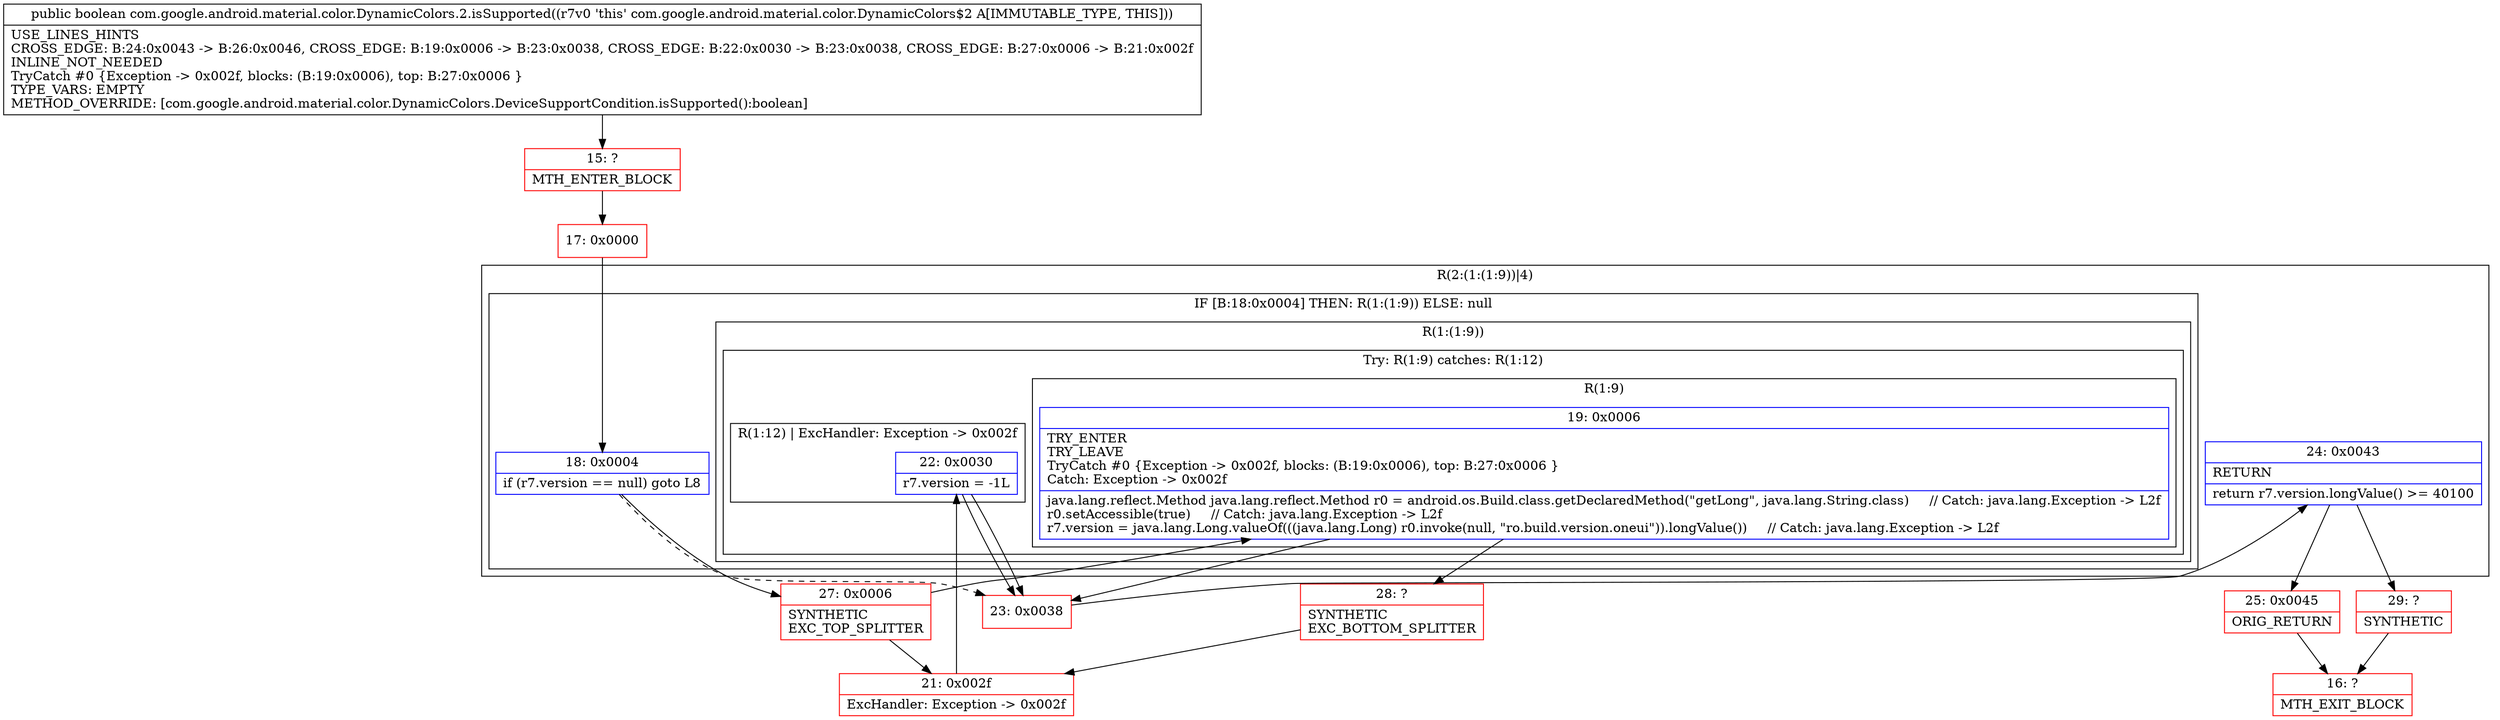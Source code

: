 digraph "CFG forcom.google.android.material.color.DynamicColors.2.isSupported()Z" {
subgraph cluster_Region_894164425 {
label = "R(2:(1:(1:9))|4)";
node [shape=record,color=blue];
subgraph cluster_IfRegion_479416202 {
label = "IF [B:18:0x0004] THEN: R(1:(1:9)) ELSE: null";
node [shape=record,color=blue];
Node_18 [shape=record,label="{18\:\ 0x0004|if (r7.version == null) goto L8\l}"];
subgraph cluster_Region_579550547 {
label = "R(1:(1:9))";
node [shape=record,color=blue];
subgraph cluster_TryCatchRegion_513627745 {
label = "Try: R(1:9) catches: R(1:12)";
node [shape=record,color=blue];
subgraph cluster_Region_2117159151 {
label = "R(1:9)";
node [shape=record,color=blue];
Node_19 [shape=record,label="{19\:\ 0x0006|TRY_ENTER\lTRY_LEAVE\lTryCatch #0 \{Exception \-\> 0x002f, blocks: (B:19:0x0006), top: B:27:0x0006 \}\lCatch: Exception \-\> 0x002f\l|java.lang.reflect.Method java.lang.reflect.Method r0 = android.os.Build.class.getDeclaredMethod(\"getLong\", java.lang.String.class)     \/\/ Catch: java.lang.Exception \-\> L2f\lr0.setAccessible(true)     \/\/ Catch: java.lang.Exception \-\> L2f\lr7.version = java.lang.Long.valueOf(((java.lang.Long) r0.invoke(null, \"ro.build.version.oneui\")).longValue())     \/\/ Catch: java.lang.Exception \-\> L2f\l}"];
}
subgraph cluster_Region_1968399854 {
label = "R(1:12) | ExcHandler: Exception \-\> 0x002f\l";
node [shape=record,color=blue];
Node_22 [shape=record,label="{22\:\ 0x0030|r7.version = \-1L\l}"];
}
}
}
}
Node_24 [shape=record,label="{24\:\ 0x0043|RETURN\l|return r7.version.longValue() \>= 40100\l}"];
}
subgraph cluster_Region_1968399854 {
label = "R(1:12) | ExcHandler: Exception \-\> 0x002f\l";
node [shape=record,color=blue];
Node_22 [shape=record,label="{22\:\ 0x0030|r7.version = \-1L\l}"];
}
Node_15 [shape=record,color=red,label="{15\:\ ?|MTH_ENTER_BLOCK\l}"];
Node_17 [shape=record,color=red,label="{17\:\ 0x0000}"];
Node_23 [shape=record,color=red,label="{23\:\ 0x0038}"];
Node_25 [shape=record,color=red,label="{25\:\ 0x0045|ORIG_RETURN\l}"];
Node_16 [shape=record,color=red,label="{16\:\ ?|MTH_EXIT_BLOCK\l}"];
Node_29 [shape=record,color=red,label="{29\:\ ?|SYNTHETIC\l}"];
Node_27 [shape=record,color=red,label="{27\:\ 0x0006|SYNTHETIC\lEXC_TOP_SPLITTER\l}"];
Node_28 [shape=record,color=red,label="{28\:\ ?|SYNTHETIC\lEXC_BOTTOM_SPLITTER\l}"];
Node_21 [shape=record,color=red,label="{21\:\ 0x002f|ExcHandler: Exception \-\> 0x002f\l}"];
MethodNode[shape=record,label="{public boolean com.google.android.material.color.DynamicColors.2.isSupported((r7v0 'this' com.google.android.material.color.DynamicColors$2 A[IMMUTABLE_TYPE, THIS]))  | USE_LINES_HINTS\lCROSS_EDGE: B:24:0x0043 \-\> B:26:0x0046, CROSS_EDGE: B:19:0x0006 \-\> B:23:0x0038, CROSS_EDGE: B:22:0x0030 \-\> B:23:0x0038, CROSS_EDGE: B:27:0x0006 \-\> B:21:0x002f\lINLINE_NOT_NEEDED\lTryCatch #0 \{Exception \-\> 0x002f, blocks: (B:19:0x0006), top: B:27:0x0006 \}\lTYPE_VARS: EMPTY\lMETHOD_OVERRIDE: [com.google.android.material.color.DynamicColors.DeviceSupportCondition.isSupported():boolean]\l}"];
MethodNode -> Node_15;Node_18 -> Node_23[style=dashed];
Node_18 -> Node_27;
Node_19 -> Node_23;
Node_19 -> Node_28;
Node_22 -> Node_23;
Node_24 -> Node_25;
Node_24 -> Node_29;
Node_22 -> Node_23;
Node_15 -> Node_17;
Node_17 -> Node_18;
Node_23 -> Node_24;
Node_25 -> Node_16;
Node_29 -> Node_16;
Node_27 -> Node_19;
Node_27 -> Node_21;
Node_28 -> Node_21;
Node_21 -> Node_22;
}

